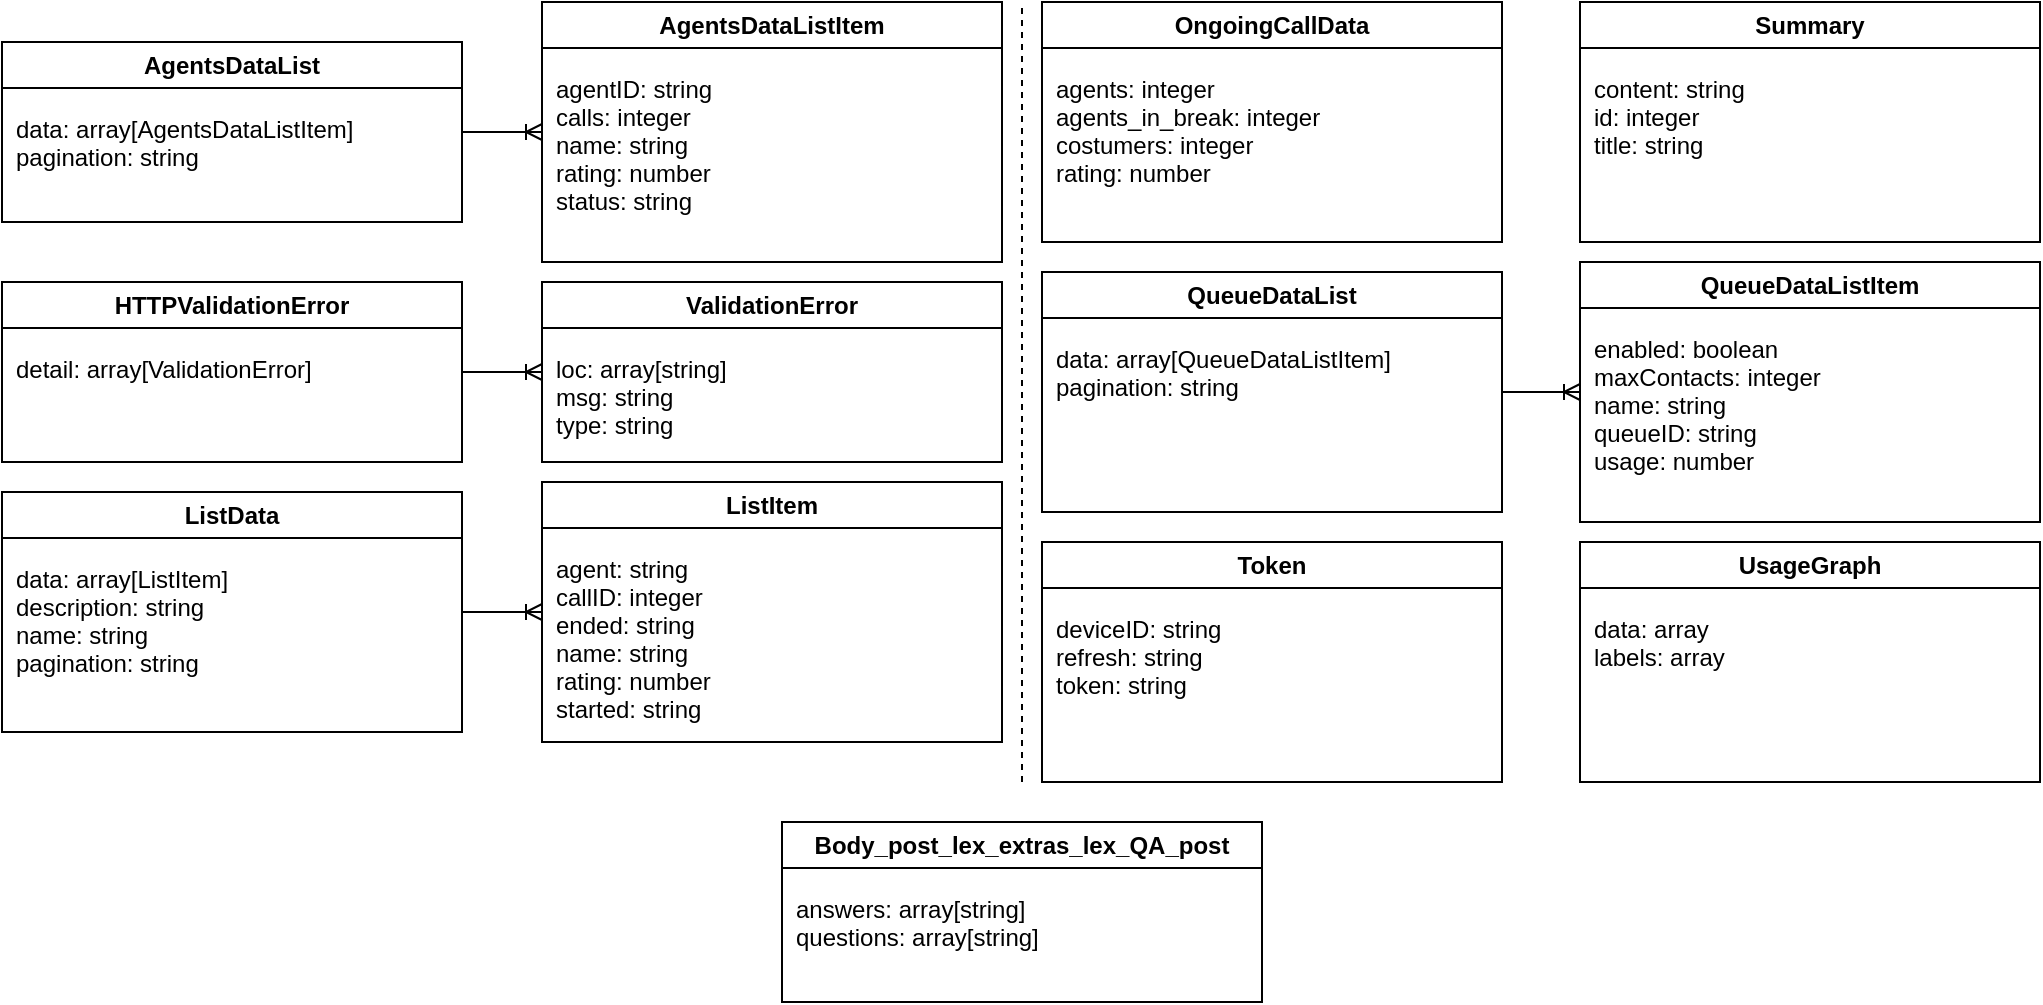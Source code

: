 <mxfile version="23.1.5" type="device">
  <diagram name="Page-1" id="lNPx74rnNkHt7TFwgwoe">
    <mxGraphModel dx="669" dy="581" grid="1" gridSize="10" guides="1" tooltips="1" connect="1" arrows="1" fold="1" page="1" pageScale="1" pageWidth="850" pageHeight="1100" math="0" shadow="0">
      <root>
        <mxCell id="0" />
        <mxCell id="1" parent="0" />
        <mxCell id="Vo5U6N55_tptmbHkalh--9" style="edgeStyle=orthogonalEdgeStyle;rounded=0;orthogonalLoop=1;jettySize=auto;html=1;entryX=0;entryY=0.5;entryDx=0;entryDy=0;endArrow=ERoneToMany;endFill=0;" edge="1" parent="1" source="Vo5U6N55_tptmbHkalh--5" target="Vo5U6N55_tptmbHkalh--7">
          <mxGeometry relative="1" as="geometry" />
        </mxCell>
        <mxCell id="Vo5U6N55_tptmbHkalh--5" value="AgentsDataList" style="swimlane;whiteSpace=wrap;html=1;startSize=23;" vertex="1" parent="1">
          <mxGeometry x="50" y="140" width="230" height="90" as="geometry" />
        </mxCell>
        <mxCell id="Vo5U6N55_tptmbHkalh--6" value="data: array[AgentsDataListItem]&#xa;pagination: string" style="text;" vertex="1" parent="Vo5U6N55_tptmbHkalh--5">
          <mxGeometry x="5" y="30" width="185" height="40" as="geometry" />
        </mxCell>
        <mxCell id="Vo5U6N55_tptmbHkalh--7" value="AgentsDataListItem" style="swimlane;whiteSpace=wrap;html=1;startSize=23;" vertex="1" parent="1">
          <mxGeometry x="320" y="120" width="230" height="130" as="geometry" />
        </mxCell>
        <mxCell id="Vo5U6N55_tptmbHkalh--8" value="agentID: string&#xa;calls: integer&#xa;name: string&#xa;rating: number&#xa;status: string" style="text;" vertex="1" parent="Vo5U6N55_tptmbHkalh--7">
          <mxGeometry x="5" y="30" width="185" height="90" as="geometry" />
        </mxCell>
        <mxCell id="Vo5U6N55_tptmbHkalh--10" value="Body_post_lex_extras_lex_QA_post" style="swimlane;whiteSpace=wrap;html=1;startSize=23;" vertex="1" parent="1">
          <mxGeometry x="440" y="530" width="240" height="90" as="geometry" />
        </mxCell>
        <mxCell id="Vo5U6N55_tptmbHkalh--11" value="answers: array[string]&#xa;questions: array[string]" style="text;" vertex="1" parent="Vo5U6N55_tptmbHkalh--10">
          <mxGeometry x="5" y="30" width="185" height="40" as="geometry" />
        </mxCell>
        <mxCell id="Vo5U6N55_tptmbHkalh--35" style="edgeStyle=orthogonalEdgeStyle;rounded=0;orthogonalLoop=1;jettySize=auto;html=1;entryX=0;entryY=0.5;entryDx=0;entryDy=0;endArrow=ERoneToMany;endFill=0;" edge="1" parent="1" source="Vo5U6N55_tptmbHkalh--12" target="Vo5U6N55_tptmbHkalh--33">
          <mxGeometry relative="1" as="geometry" />
        </mxCell>
        <mxCell id="Vo5U6N55_tptmbHkalh--12" value="HTTPValidationError" style="swimlane;whiteSpace=wrap;html=1;startSize=23;" vertex="1" parent="1">
          <mxGeometry x="50" y="260" width="230" height="90" as="geometry" />
        </mxCell>
        <mxCell id="Vo5U6N55_tptmbHkalh--13" value="detail: array[ValidationError]" style="text;" vertex="1" parent="Vo5U6N55_tptmbHkalh--12">
          <mxGeometry x="5" y="30" width="185" height="40" as="geometry" />
        </mxCell>
        <mxCell id="Vo5U6N55_tptmbHkalh--19" style="edgeStyle=orthogonalEdgeStyle;rounded=0;orthogonalLoop=1;jettySize=auto;html=1;endArrow=ERoneToMany;endFill=0;" edge="1" parent="1" source="Vo5U6N55_tptmbHkalh--14" target="Vo5U6N55_tptmbHkalh--16">
          <mxGeometry relative="1" as="geometry" />
        </mxCell>
        <mxCell id="Vo5U6N55_tptmbHkalh--14" value="ListData" style="swimlane;whiteSpace=wrap;html=1;startSize=23;" vertex="1" parent="1">
          <mxGeometry x="50" y="365" width="230" height="120" as="geometry" />
        </mxCell>
        <mxCell id="Vo5U6N55_tptmbHkalh--15" value="data: array[ListItem]&#xa;description: string&#xa;name: string&#xa;pagination: string" style="text;" vertex="1" parent="Vo5U6N55_tptmbHkalh--14">
          <mxGeometry x="5" y="30" width="215" height="80" as="geometry" />
        </mxCell>
        <mxCell id="Vo5U6N55_tptmbHkalh--16" value="ListItem" style="swimlane;whiteSpace=wrap;html=1;startSize=23;" vertex="1" parent="1">
          <mxGeometry x="320" y="360" width="230" height="130" as="geometry" />
        </mxCell>
        <mxCell id="Vo5U6N55_tptmbHkalh--17" value="agent: string&#xa;callID: integer&#xa;ended: string&#xa;name: string&#xa;rating: number&#xa;started: string" style="text;" vertex="1" parent="Vo5U6N55_tptmbHkalh--16">
          <mxGeometry x="5" y="30" width="185" height="90" as="geometry" />
        </mxCell>
        <mxCell id="Vo5U6N55_tptmbHkalh--20" value="OngoingCallData" style="swimlane;whiteSpace=wrap;html=1;startSize=23;" vertex="1" parent="1">
          <mxGeometry x="570" y="120" width="230" height="120" as="geometry" />
        </mxCell>
        <mxCell id="Vo5U6N55_tptmbHkalh--21" value="agents: integer&#xa;agents_in_break: integer&#xa;costumers: integer&#xa;rating: number" style="text;" vertex="1" parent="Vo5U6N55_tptmbHkalh--20">
          <mxGeometry x="5" y="30" width="215" height="80" as="geometry" />
        </mxCell>
        <mxCell id="Vo5U6N55_tptmbHkalh--26" style="edgeStyle=orthogonalEdgeStyle;rounded=0;orthogonalLoop=1;jettySize=auto;html=1;entryX=0;entryY=0.5;entryDx=0;entryDy=0;endArrow=ERoneToMany;endFill=0;" edge="1" parent="1" source="Vo5U6N55_tptmbHkalh--22" target="Vo5U6N55_tptmbHkalh--24">
          <mxGeometry relative="1" as="geometry" />
        </mxCell>
        <mxCell id="Vo5U6N55_tptmbHkalh--22" value="QueueDataList" style="swimlane;whiteSpace=wrap;html=1;startSize=23;" vertex="1" parent="1">
          <mxGeometry x="570" y="255" width="230" height="120" as="geometry" />
        </mxCell>
        <mxCell id="Vo5U6N55_tptmbHkalh--23" value="data: array[QueueDataListItem]&#xa;pagination: string" style="text;" vertex="1" parent="Vo5U6N55_tptmbHkalh--22">
          <mxGeometry x="5" y="30" width="215" height="80" as="geometry" />
        </mxCell>
        <mxCell id="Vo5U6N55_tptmbHkalh--24" value="QueueDataListItem" style="swimlane;whiteSpace=wrap;html=1;startSize=23;" vertex="1" parent="1">
          <mxGeometry x="839" y="250" width="230" height="130" as="geometry" />
        </mxCell>
        <mxCell id="Vo5U6N55_tptmbHkalh--25" value="enabled: boolean&#xa;maxContacts: integer&#xa;name: string&#xa;queueID: string&#xa;usage: number" style="text;" vertex="1" parent="Vo5U6N55_tptmbHkalh--24">
          <mxGeometry x="5" y="30" width="185" height="90" as="geometry" />
        </mxCell>
        <mxCell id="Vo5U6N55_tptmbHkalh--27" value="Summary" style="swimlane;whiteSpace=wrap;html=1;startSize=23;" vertex="1" parent="1">
          <mxGeometry x="839" y="120" width="230" height="120" as="geometry" />
        </mxCell>
        <mxCell id="Vo5U6N55_tptmbHkalh--28" value="content: string&#xa;id: integer&#xa;title: string" style="text;" vertex="1" parent="Vo5U6N55_tptmbHkalh--27">
          <mxGeometry x="5" y="30" width="215" height="80" as="geometry" />
        </mxCell>
        <mxCell id="Vo5U6N55_tptmbHkalh--29" value="Token" style="swimlane;whiteSpace=wrap;html=1;startSize=23;" vertex="1" parent="1">
          <mxGeometry x="570" y="390" width="230" height="120" as="geometry" />
        </mxCell>
        <mxCell id="Vo5U6N55_tptmbHkalh--30" value="deviceID: string&#xa;refresh: string&#xa;token: string" style="text;" vertex="1" parent="Vo5U6N55_tptmbHkalh--29">
          <mxGeometry x="5" y="30" width="215" height="80" as="geometry" />
        </mxCell>
        <mxCell id="Vo5U6N55_tptmbHkalh--31" value="UsageGraph" style="swimlane;whiteSpace=wrap;html=1;startSize=23;" vertex="1" parent="1">
          <mxGeometry x="839" y="390" width="230" height="120" as="geometry" />
        </mxCell>
        <mxCell id="Vo5U6N55_tptmbHkalh--32" value="data: array&#xa;labels: array" style="text;" vertex="1" parent="Vo5U6N55_tptmbHkalh--31">
          <mxGeometry x="5" y="30" width="215" height="80" as="geometry" />
        </mxCell>
        <mxCell id="Vo5U6N55_tptmbHkalh--33" value="ValidationError" style="swimlane;whiteSpace=wrap;html=1;startSize=23;" vertex="1" parent="1">
          <mxGeometry x="320" y="260" width="230" height="90" as="geometry" />
        </mxCell>
        <mxCell id="Vo5U6N55_tptmbHkalh--34" value="loc: array[string]&#xa;msg: string&#xa;type: string&#xa;" style="text;" vertex="1" parent="Vo5U6N55_tptmbHkalh--33">
          <mxGeometry x="5" y="30" width="215" height="50" as="geometry" />
        </mxCell>
        <mxCell id="Vo5U6N55_tptmbHkalh--36" value="" style="endArrow=none;dashed=1;html=1;rounded=0;" edge="1" parent="1">
          <mxGeometry width="50" height="50" relative="1" as="geometry">
            <mxPoint x="560" y="510" as="sourcePoint" />
            <mxPoint x="560" y="120" as="targetPoint" />
          </mxGeometry>
        </mxCell>
      </root>
    </mxGraphModel>
  </diagram>
</mxfile>
